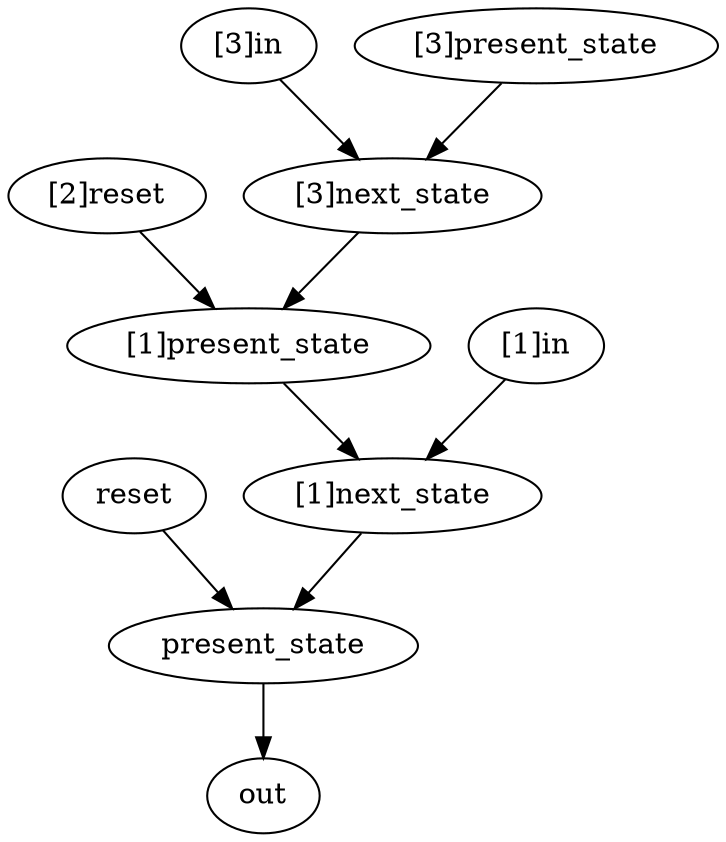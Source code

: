 strict digraph "" {
	reset	[complexity=3,
		importance=1.0537625546,
		rank=0.351254184867];
	present_state	[complexity=2,
		importance=0.4695336178,
		rank=0.2347668089];
	reset -> present_state;
	"[2]reset"	[complexity=6,
		importance=6.924730447,
		rank=1.15412174117];
	"[1]present_state"	[complexity=5,
		importance=3.405017564,
		rank=0.6810035128];
	"[2]reset" -> "[1]present_state";
	"[3]in"	[complexity=9,
		importance=14.9390685518,
		rank=1.65989650576];
	"[3]next_state"	[complexity=7,
		importance=3.7060933082,
		rank=0.529441901171];
	"[3]in" -> "[3]next_state";
	"[1]next_state"	[complexity=4,
		importance=0.770609362,
		rank=0.1926523405];
	"[1]next_state" -> present_state;
	"[3]present_state"	[complexity=8,
		importance=15.1469533488,
		rank=1.8933691686];
	"[3]present_state" -> "[3]next_state";
	"[1]present_state" -> "[1]next_state";
	"[1]in"	[complexity=6,
		importance=3.197132767,
		rank=0.532855461167];
	"[1]in" -> "[1]next_state";
	"[3]next_state" -> "[1]present_state";
	out	[complexity=0,
		importance=0.1469535018,
		rank=0.0];
	present_state -> out;
}
